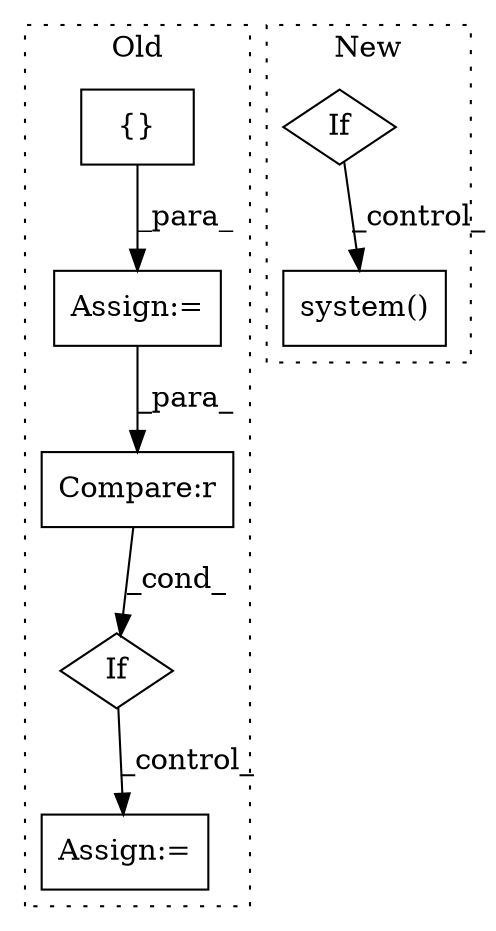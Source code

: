 digraph G {
subgraph cluster0 {
1 [label="{}" a="95" s="599,975" l="1,32" shape="box"];
3 [label="Assign:=" a="68" s="596" l="3" shape="box"];
5 [label="If" a="96" s="1051" l="3" shape="diamond"];
6 [label="Compare:r" a="40" s="1054" l="9" shape="box"];
7 [label="Assign:=" a="68" s="1078" l="3" shape="box"];
label = "Old";
style="dotted";
}
subgraph cluster1 {
2 [label="system()" a="75" s="1340" l="17" shape="box"];
4 [label="If" a="96" s="623" l="3" shape="diamond"];
label = "New";
style="dotted";
}
1 -> 3 [label="_para_"];
3 -> 6 [label="_para_"];
4 -> 2 [label="_control_"];
5 -> 7 [label="_control_"];
6 -> 5 [label="_cond_"];
}